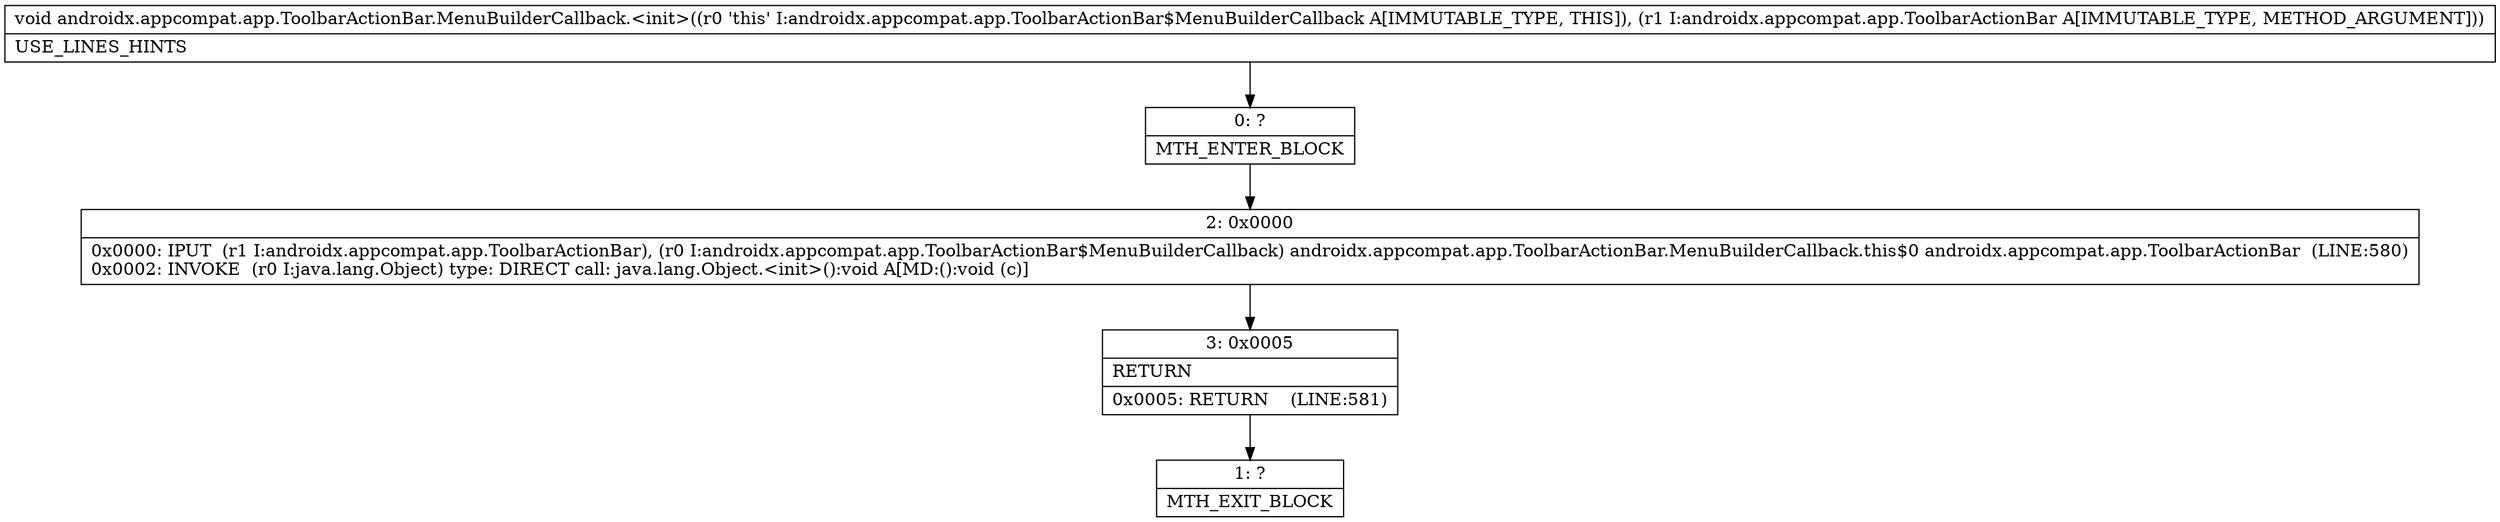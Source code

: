 digraph "CFG forandroidx.appcompat.app.ToolbarActionBar.MenuBuilderCallback.\<init\>(Landroidx\/appcompat\/app\/ToolbarActionBar;)V" {
Node_0 [shape=record,label="{0\:\ ?|MTH_ENTER_BLOCK\l}"];
Node_2 [shape=record,label="{2\:\ 0x0000|0x0000: IPUT  (r1 I:androidx.appcompat.app.ToolbarActionBar), (r0 I:androidx.appcompat.app.ToolbarActionBar$MenuBuilderCallback) androidx.appcompat.app.ToolbarActionBar.MenuBuilderCallback.this$0 androidx.appcompat.app.ToolbarActionBar  (LINE:580)\l0x0002: INVOKE  (r0 I:java.lang.Object) type: DIRECT call: java.lang.Object.\<init\>():void A[MD:():void (c)]\l}"];
Node_3 [shape=record,label="{3\:\ 0x0005|RETURN\l|0x0005: RETURN    (LINE:581)\l}"];
Node_1 [shape=record,label="{1\:\ ?|MTH_EXIT_BLOCK\l}"];
MethodNode[shape=record,label="{void androidx.appcompat.app.ToolbarActionBar.MenuBuilderCallback.\<init\>((r0 'this' I:androidx.appcompat.app.ToolbarActionBar$MenuBuilderCallback A[IMMUTABLE_TYPE, THIS]), (r1 I:androidx.appcompat.app.ToolbarActionBar A[IMMUTABLE_TYPE, METHOD_ARGUMENT]))  | USE_LINES_HINTS\l}"];
MethodNode -> Node_0;Node_0 -> Node_2;
Node_2 -> Node_3;
Node_3 -> Node_1;
}

